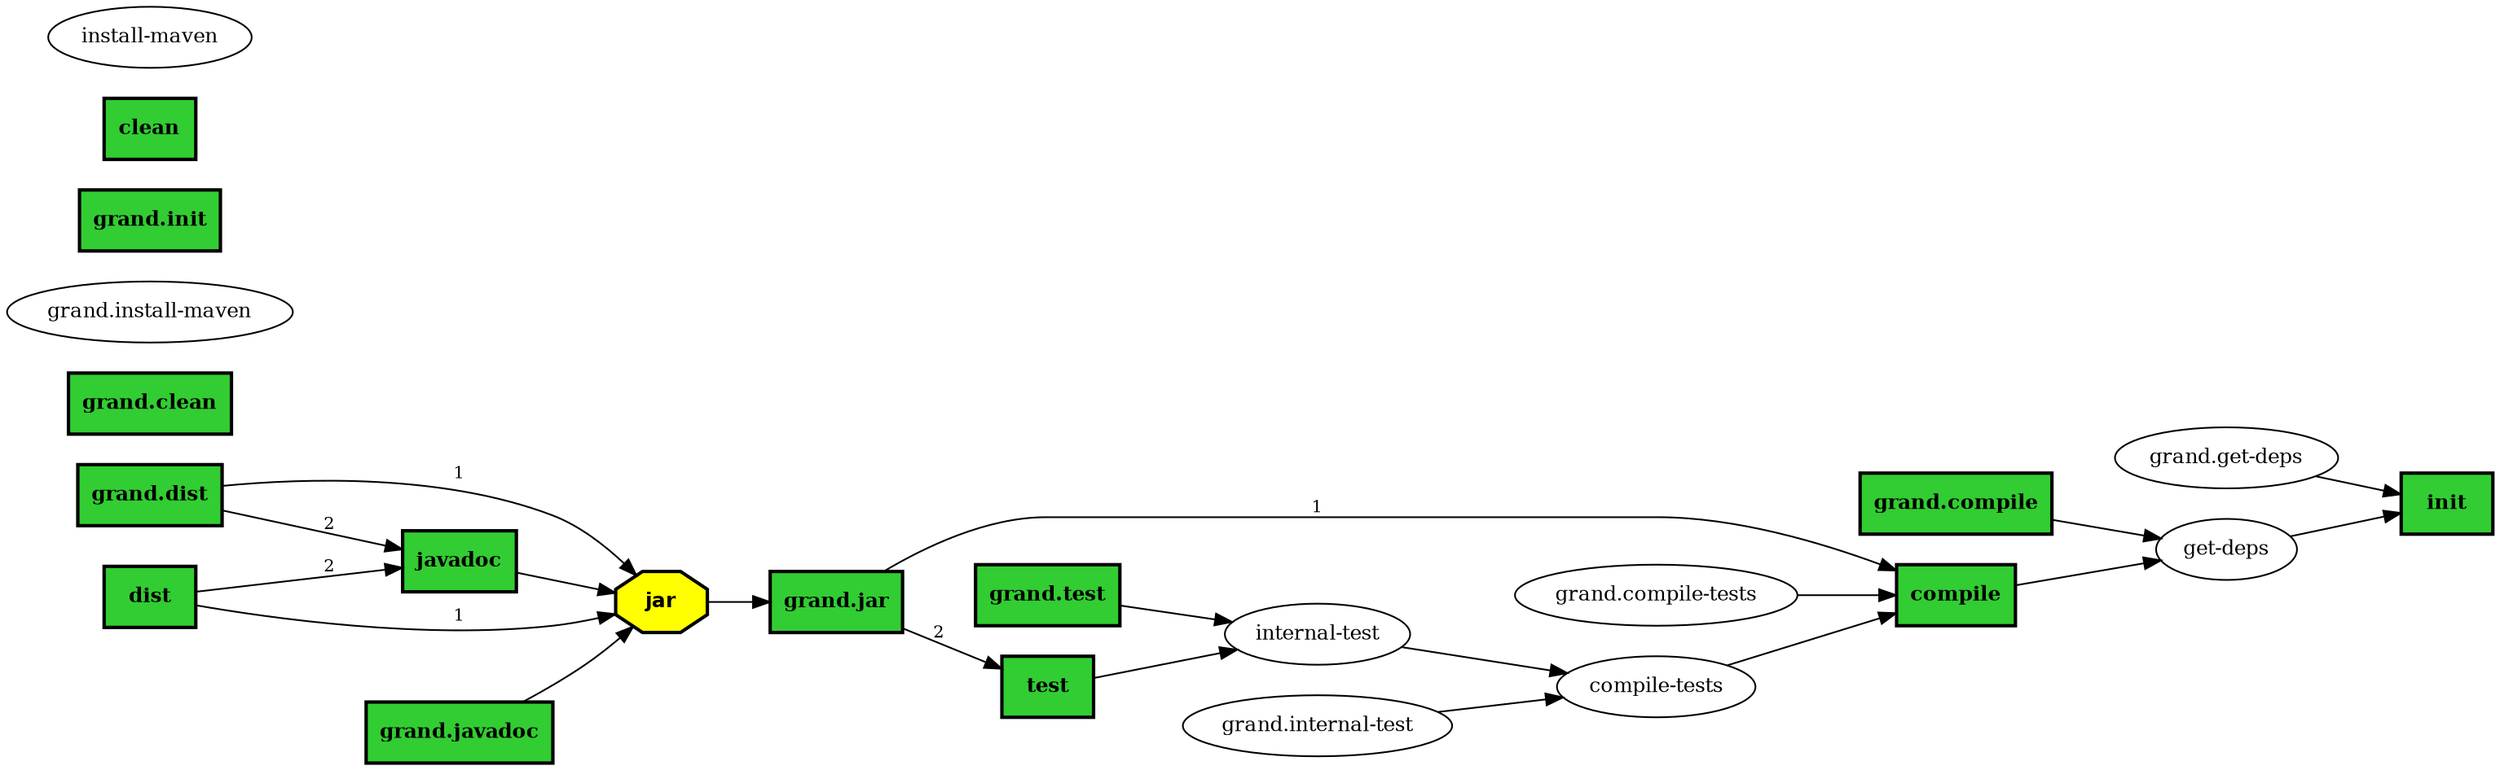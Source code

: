 digraph "Importer" {
graph [rankdir="LR"];
node [fontsize="12"];
edge [fontsize="10"];
"jar" [shape=octagon,fillcolor="yellow",style="filled,bold",fontname="Helvetica-Bold"];
"jar" -> "grand.jar";

"grand.clean" [shape=box,fillcolor="limegreen",style="filled,bold",fontname="Times-Bold",comment="o Clean up the generated directories"];

"javadoc" [shape=box,fillcolor="limegreen",style="filled,bold",fontname="Times-Bold",comment="o Generate javadoc"];
"javadoc" -> "jar";

"compile-tests"
"compile-tests" -> "compile";

"grand.install-maven"

"compile" [shape=box,fillcolor="limegreen",style="filled,bold",fontname="Times-Bold",comment="o Compile the code"];
"compile" -> "get-deps";

"internal-test"
"internal-test" -> "compile-tests";

"get-deps"
"get-deps" -> "init";

"grand.compile" [shape=box,fillcolor="limegreen",style="filled,bold",fontname="Times-Bold",comment="o Compile the code"];
"grand.compile" -> "get-deps";

"grand.dist" [shape=box,fillcolor="limegreen",style="filled,bold",fontname="Times-Bold",comment="o Create a distribution"];
"grand.dist" -> "jar" [label="1"];
"grand.dist" -> "javadoc" [label="2"];

"dist" [shape=box,fillcolor="limegreen",style="filled,bold",fontname="Times-Bold",comment="o Create a distribution"];
"dist" -> "jar" [label="1"];
"dist" -> "javadoc" [label="2"];

"grand.init" [shape=box,fillcolor="limegreen",style="filled,bold",fontname="Times-Bold",comment="o Initializes some properties"];

"grand.get-deps"
"grand.get-deps" -> "init";

"clean" [shape=box,fillcolor="limegreen",style="filled,bold",fontname="Times-Bold",comment="o Clean up the generated directories"];

"grand.test" [shape=box,fillcolor="limegreen",style="filled,bold",fontname="Times-Bold",comment="o Run the test cases"];
"grand.test" -> "internal-test";

"init" [shape=box,fillcolor="limegreen",style="filled,bold",fontname="Times-Bold",comment="o Initializes some properties"];

"grand.compile-tests"
"grand.compile-tests" -> "compile";

"test" [shape=box,fillcolor="limegreen",style="filled,bold",fontname="Times-Bold",comment="o Run the test cases"];
"test" -> "internal-test";

"install-maven"

"grand.internal-test"
"grand.internal-test" -> "compile-tests";

"grand.javadoc" [shape=box,fillcolor="limegreen",style="filled,bold",fontname="Times-Bold",comment="o Generate javadoc"];
"grand.javadoc" -> "jar";

"grand.jar" [shape=box,fillcolor="limegreen",style="filled,bold",fontname="Times-Bold",comment="o Create the jar"];
"grand.jar" -> "compile" [label="1"];
"grand.jar" -> "test" [label="2"];

}
